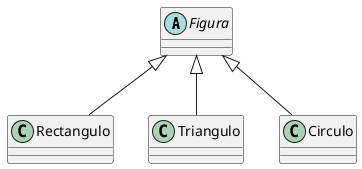 @startuml superclase 
abstract class Figura {}

class Rectangulo extends Figura {}
class Triangulo extends Figura {}
class Circulo extends Figura {}
@enduml 